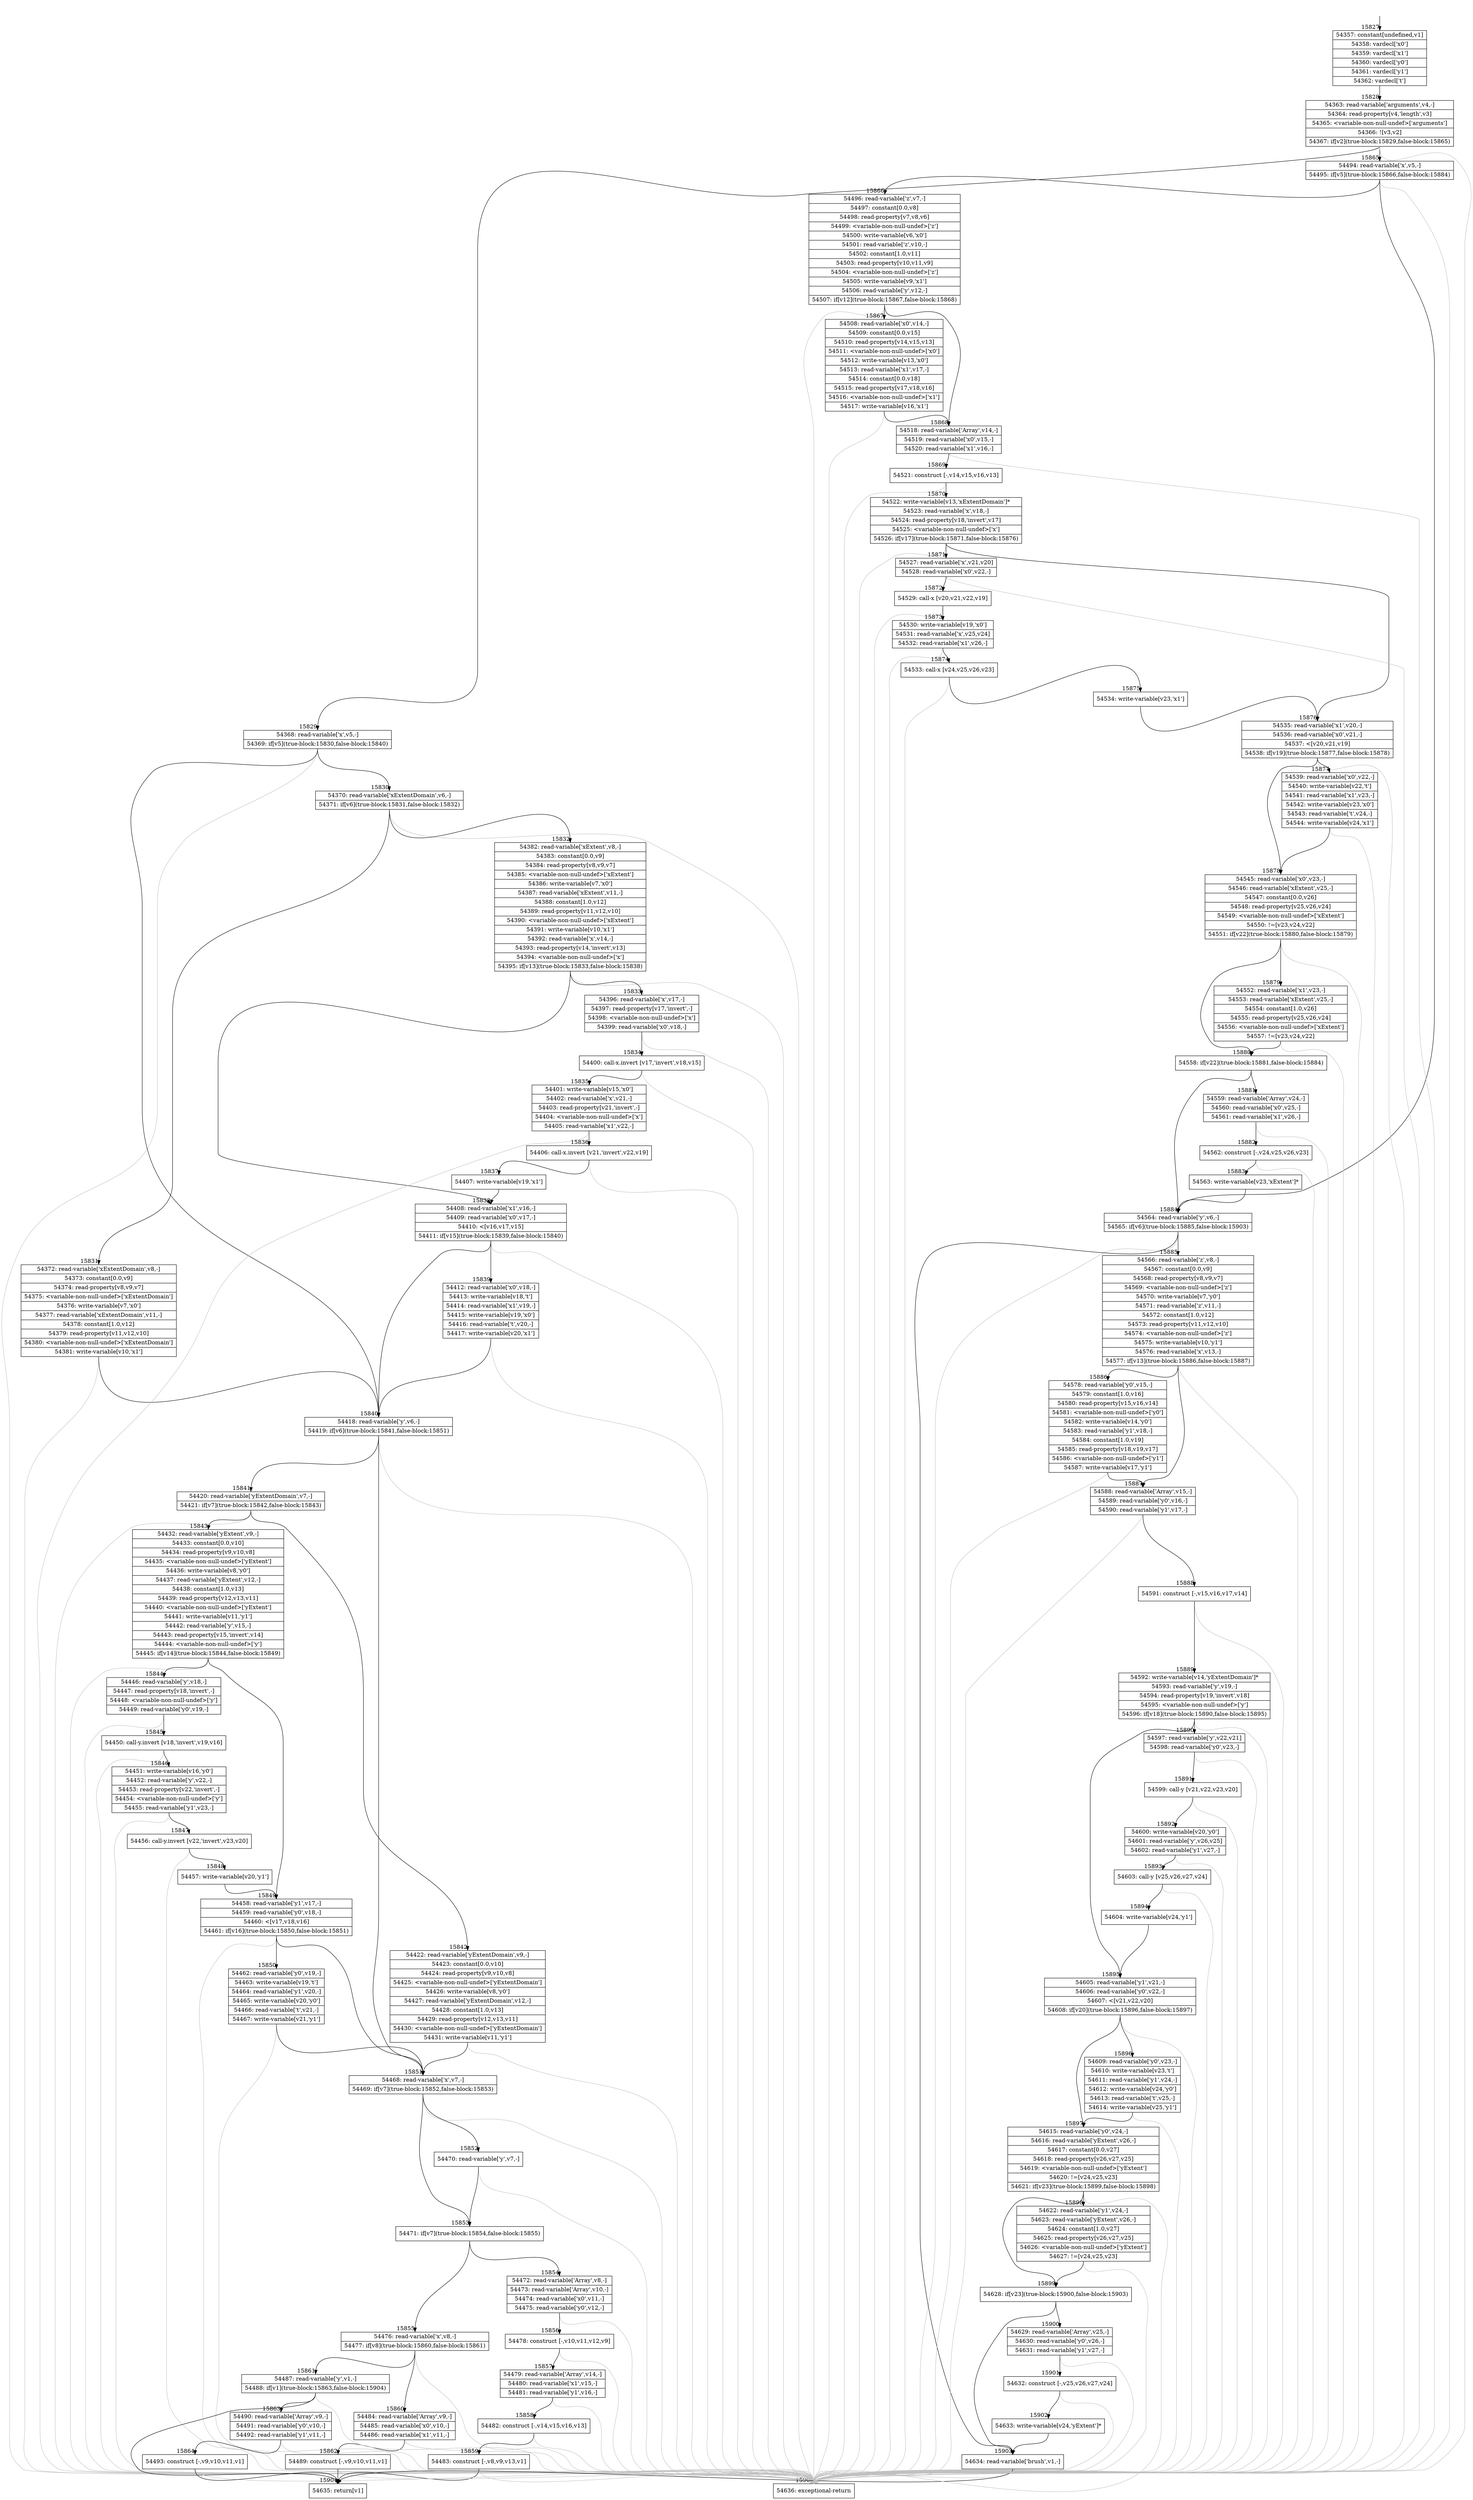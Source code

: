 digraph {
rankdir="TD"
BB_entry1456[shape=none,label=""];
BB_entry1456 -> BB15827 [tailport=s, headport=n, headlabel="    15827"]
BB15827 [shape=record label="{54357: constant[undefined,v1]|54358: vardecl['x0']|54359: vardecl['x1']|54360: vardecl['y0']|54361: vardecl['y1']|54362: vardecl['t']}" ] 
BB15827 -> BB15828 [tailport=s, headport=n, headlabel="      15828"]
BB15828 [shape=record label="{54363: read-variable['arguments',v4,-]|54364: read-property[v4,'length',v3]|54365: \<variable-non-null-undef\>['arguments']|54366: ![v3,v2]|54367: if[v2](true-block:15829,false-block:15865)}" ] 
BB15828 -> BB15829 [tailport=s, headport=n, headlabel="      15829"]
BB15828 -> BB15865 [tailport=s, headport=n, headlabel="      15865"]
BB15828 -> BB15905 [tailport=s, headport=n, color=gray, headlabel="      15905"]
BB15829 [shape=record label="{54368: read-variable['x',v5,-]|54369: if[v5](true-block:15830,false-block:15840)}" ] 
BB15829 -> BB15830 [tailport=s, headport=n, headlabel="      15830"]
BB15829 -> BB15840 [tailport=s, headport=n, headlabel="      15840"]
BB15829 -> BB15905 [tailport=s, headport=n, color=gray]
BB15830 [shape=record label="{54370: read-variable['xExtentDomain',v6,-]|54371: if[v6](true-block:15831,false-block:15832)}" ] 
BB15830 -> BB15831 [tailport=s, headport=n, headlabel="      15831"]
BB15830 -> BB15832 [tailport=s, headport=n, headlabel="      15832"]
BB15830 -> BB15905 [tailport=s, headport=n, color=gray]
BB15831 [shape=record label="{54372: read-variable['xExtentDomain',v8,-]|54373: constant[0.0,v9]|54374: read-property[v8,v9,v7]|54375: \<variable-non-null-undef\>['xExtentDomain']|54376: write-variable[v7,'x0']|54377: read-variable['xExtentDomain',v11,-]|54378: constant[1.0,v12]|54379: read-property[v11,v12,v10]|54380: \<variable-non-null-undef\>['xExtentDomain']|54381: write-variable[v10,'x1']}" ] 
BB15831 -> BB15840 [tailport=s, headport=n]
BB15831 -> BB15905 [tailport=s, headport=n, color=gray]
BB15832 [shape=record label="{54382: read-variable['xExtent',v8,-]|54383: constant[0.0,v9]|54384: read-property[v8,v9,v7]|54385: \<variable-non-null-undef\>['xExtent']|54386: write-variable[v7,'x0']|54387: read-variable['xExtent',v11,-]|54388: constant[1.0,v12]|54389: read-property[v11,v12,v10]|54390: \<variable-non-null-undef\>['xExtent']|54391: write-variable[v10,'x1']|54392: read-variable['x',v14,-]|54393: read-property[v14,'invert',v13]|54394: \<variable-non-null-undef\>['x']|54395: if[v13](true-block:15833,false-block:15838)}" ] 
BB15832 -> BB15833 [tailport=s, headport=n, headlabel="      15833"]
BB15832 -> BB15838 [tailport=s, headport=n, headlabel="      15838"]
BB15832 -> BB15905 [tailport=s, headport=n, color=gray]
BB15833 [shape=record label="{54396: read-variable['x',v17,-]|54397: read-property[v17,'invert',-]|54398: \<variable-non-null-undef\>['x']|54399: read-variable['x0',v18,-]}" ] 
BB15833 -> BB15834 [tailport=s, headport=n, headlabel="      15834"]
BB15833 -> BB15905 [tailport=s, headport=n, color=gray]
BB15834 [shape=record label="{54400: call-x.invert [v17,'invert',v18,v15]}" ] 
BB15834 -> BB15835 [tailport=s, headport=n, headlabel="      15835"]
BB15834 -> BB15905 [tailport=s, headport=n, color=gray]
BB15835 [shape=record label="{54401: write-variable[v15,'x0']|54402: read-variable['x',v21,-]|54403: read-property[v21,'invert',-]|54404: \<variable-non-null-undef\>['x']|54405: read-variable['x1',v22,-]}" ] 
BB15835 -> BB15836 [tailport=s, headport=n, headlabel="      15836"]
BB15835 -> BB15905 [tailport=s, headport=n, color=gray]
BB15836 [shape=record label="{54406: call-x.invert [v21,'invert',v22,v19]}" ] 
BB15836 -> BB15837 [tailport=s, headport=n, headlabel="      15837"]
BB15836 -> BB15905 [tailport=s, headport=n, color=gray]
BB15837 [shape=record label="{54407: write-variable[v19,'x1']}" ] 
BB15837 -> BB15838 [tailport=s, headport=n]
BB15838 [shape=record label="{54408: read-variable['x1',v16,-]|54409: read-variable['x0',v17,-]|54410: \<[v16,v17,v15]|54411: if[v15](true-block:15839,false-block:15840)}" ] 
BB15838 -> BB15839 [tailport=s, headport=n, headlabel="      15839"]
BB15838 -> BB15840 [tailport=s, headport=n]
BB15838 -> BB15905 [tailport=s, headport=n, color=gray]
BB15839 [shape=record label="{54412: read-variable['x0',v18,-]|54413: write-variable[v18,'t']|54414: read-variable['x1',v19,-]|54415: write-variable[v19,'x0']|54416: read-variable['t',v20,-]|54417: write-variable[v20,'x1']}" ] 
BB15839 -> BB15840 [tailport=s, headport=n]
BB15839 -> BB15905 [tailport=s, headport=n, color=gray]
BB15840 [shape=record label="{54418: read-variable['y',v6,-]|54419: if[v6](true-block:15841,false-block:15851)}" ] 
BB15840 -> BB15841 [tailport=s, headport=n, headlabel="      15841"]
BB15840 -> BB15851 [tailport=s, headport=n, headlabel="      15851"]
BB15840 -> BB15905 [tailport=s, headport=n, color=gray]
BB15841 [shape=record label="{54420: read-variable['yExtentDomain',v7,-]|54421: if[v7](true-block:15842,false-block:15843)}" ] 
BB15841 -> BB15842 [tailport=s, headport=n, headlabel="      15842"]
BB15841 -> BB15843 [tailport=s, headport=n, headlabel="      15843"]
BB15841 -> BB15905 [tailport=s, headport=n, color=gray]
BB15842 [shape=record label="{54422: read-variable['yExtentDomain',v9,-]|54423: constant[0.0,v10]|54424: read-property[v9,v10,v8]|54425: \<variable-non-null-undef\>['yExtentDomain']|54426: write-variable[v8,'y0']|54427: read-variable['yExtentDomain',v12,-]|54428: constant[1.0,v13]|54429: read-property[v12,v13,v11]|54430: \<variable-non-null-undef\>['yExtentDomain']|54431: write-variable[v11,'y1']}" ] 
BB15842 -> BB15851 [tailport=s, headport=n]
BB15842 -> BB15905 [tailport=s, headport=n, color=gray]
BB15843 [shape=record label="{54432: read-variable['yExtent',v9,-]|54433: constant[0.0,v10]|54434: read-property[v9,v10,v8]|54435: \<variable-non-null-undef\>['yExtent']|54436: write-variable[v8,'y0']|54437: read-variable['yExtent',v12,-]|54438: constant[1.0,v13]|54439: read-property[v12,v13,v11]|54440: \<variable-non-null-undef\>['yExtent']|54441: write-variable[v11,'y1']|54442: read-variable['y',v15,-]|54443: read-property[v15,'invert',v14]|54444: \<variable-non-null-undef\>['y']|54445: if[v14](true-block:15844,false-block:15849)}" ] 
BB15843 -> BB15844 [tailport=s, headport=n, headlabel="      15844"]
BB15843 -> BB15849 [tailport=s, headport=n, headlabel="      15849"]
BB15843 -> BB15905 [tailport=s, headport=n, color=gray]
BB15844 [shape=record label="{54446: read-variable['y',v18,-]|54447: read-property[v18,'invert',-]|54448: \<variable-non-null-undef\>['y']|54449: read-variable['y0',v19,-]}" ] 
BB15844 -> BB15845 [tailport=s, headport=n, headlabel="      15845"]
BB15844 -> BB15905 [tailport=s, headport=n, color=gray]
BB15845 [shape=record label="{54450: call-y.invert [v18,'invert',v19,v16]}" ] 
BB15845 -> BB15846 [tailport=s, headport=n, headlabel="      15846"]
BB15845 -> BB15905 [tailport=s, headport=n, color=gray]
BB15846 [shape=record label="{54451: write-variable[v16,'y0']|54452: read-variable['y',v22,-]|54453: read-property[v22,'invert',-]|54454: \<variable-non-null-undef\>['y']|54455: read-variable['y1',v23,-]}" ] 
BB15846 -> BB15847 [tailport=s, headport=n, headlabel="      15847"]
BB15846 -> BB15905 [tailport=s, headport=n, color=gray]
BB15847 [shape=record label="{54456: call-y.invert [v22,'invert',v23,v20]}" ] 
BB15847 -> BB15848 [tailport=s, headport=n, headlabel="      15848"]
BB15847 -> BB15905 [tailport=s, headport=n, color=gray]
BB15848 [shape=record label="{54457: write-variable[v20,'y1']}" ] 
BB15848 -> BB15849 [tailport=s, headport=n]
BB15849 [shape=record label="{54458: read-variable['y1',v17,-]|54459: read-variable['y0',v18,-]|54460: \<[v17,v18,v16]|54461: if[v16](true-block:15850,false-block:15851)}" ] 
BB15849 -> BB15850 [tailport=s, headport=n, headlabel="      15850"]
BB15849 -> BB15851 [tailport=s, headport=n]
BB15849 -> BB15905 [tailport=s, headport=n, color=gray]
BB15850 [shape=record label="{54462: read-variable['y0',v19,-]|54463: write-variable[v19,'t']|54464: read-variable['y1',v20,-]|54465: write-variable[v20,'y0']|54466: read-variable['t',v21,-]|54467: write-variable[v21,'y1']}" ] 
BB15850 -> BB15851 [tailport=s, headport=n]
BB15850 -> BB15905 [tailport=s, headport=n, color=gray]
BB15851 [shape=record label="{54468: read-variable['x',v7,-]|54469: if[v7](true-block:15852,false-block:15853)}" ] 
BB15851 -> BB15853 [tailport=s, headport=n, headlabel="      15853"]
BB15851 -> BB15852 [tailport=s, headport=n, headlabel="      15852"]
BB15851 -> BB15905 [tailport=s, headport=n, color=gray]
BB15852 [shape=record label="{54470: read-variable['y',v7,-]}" ] 
BB15852 -> BB15853 [tailport=s, headport=n]
BB15852 -> BB15905 [tailport=s, headport=n, color=gray]
BB15853 [shape=record label="{54471: if[v7](true-block:15854,false-block:15855)}" ] 
BB15853 -> BB15854 [tailport=s, headport=n, headlabel="      15854"]
BB15853 -> BB15855 [tailport=s, headport=n, headlabel="      15855"]
BB15854 [shape=record label="{54472: read-variable['Array',v8,-]|54473: read-variable['Array',v10,-]|54474: read-variable['x0',v11,-]|54475: read-variable['y0',v12,-]}" ] 
BB15854 -> BB15856 [tailport=s, headport=n, headlabel="      15856"]
BB15854 -> BB15905 [tailport=s, headport=n, color=gray]
BB15855 [shape=record label="{54476: read-variable['x',v8,-]|54477: if[v8](true-block:15860,false-block:15861)}" ] 
BB15855 -> BB15860 [tailport=s, headport=n, headlabel="      15860"]
BB15855 -> BB15861 [tailport=s, headport=n, headlabel="      15861"]
BB15855 -> BB15905 [tailport=s, headport=n, color=gray]
BB15856 [shape=record label="{54478: construct [-,v10,v11,v12,v9]}" ] 
BB15856 -> BB15857 [tailport=s, headport=n, headlabel="      15857"]
BB15856 -> BB15905 [tailport=s, headport=n, color=gray]
BB15857 [shape=record label="{54479: read-variable['Array',v14,-]|54480: read-variable['x1',v15,-]|54481: read-variable['y1',v16,-]}" ] 
BB15857 -> BB15858 [tailport=s, headport=n, headlabel="      15858"]
BB15857 -> BB15905 [tailport=s, headport=n, color=gray]
BB15858 [shape=record label="{54482: construct [-,v14,v15,v16,v13]}" ] 
BB15858 -> BB15859 [tailport=s, headport=n, headlabel="      15859"]
BB15858 -> BB15905 [tailport=s, headport=n, color=gray]
BB15859 [shape=record label="{54483: construct [-,v8,v9,v13,v1]}" ] 
BB15859 -> BB15904 [tailport=s, headport=n, headlabel="      15904"]
BB15859 -> BB15905 [tailport=s, headport=n, color=gray]
BB15860 [shape=record label="{54484: read-variable['Array',v9,-]|54485: read-variable['x0',v10,-]|54486: read-variable['x1',v11,-]}" ] 
BB15860 -> BB15862 [tailport=s, headport=n, headlabel="      15862"]
BB15860 -> BB15905 [tailport=s, headport=n, color=gray]
BB15861 [shape=record label="{54487: read-variable['y',v1,-]|54488: if[v1](true-block:15863,false-block:15904)}" ] 
BB15861 -> BB15904 [tailport=s, headport=n]
BB15861 -> BB15863 [tailport=s, headport=n, headlabel="      15863"]
BB15861 -> BB15905 [tailport=s, headport=n, color=gray]
BB15862 [shape=record label="{54489: construct [-,v9,v10,v11,v1]}" ] 
BB15862 -> BB15904 [tailport=s, headport=n]
BB15862 -> BB15905 [tailport=s, headport=n, color=gray]
BB15863 [shape=record label="{54490: read-variable['Array',v9,-]|54491: read-variable['y0',v10,-]|54492: read-variable['y1',v11,-]}" ] 
BB15863 -> BB15864 [tailport=s, headport=n, headlabel="      15864"]
BB15863 -> BB15905 [tailport=s, headport=n, color=gray]
BB15864 [shape=record label="{54493: construct [-,v9,v10,v11,v1]}" ] 
BB15864 -> BB15904 [tailport=s, headport=n]
BB15864 -> BB15905 [tailport=s, headport=n, color=gray]
BB15865 [shape=record label="{54494: read-variable['x',v5,-]|54495: if[v5](true-block:15866,false-block:15884)}" ] 
BB15865 -> BB15866 [tailport=s, headport=n, headlabel="      15866"]
BB15865 -> BB15884 [tailport=s, headport=n, headlabel="      15884"]
BB15865 -> BB15905 [tailport=s, headport=n, color=gray]
BB15866 [shape=record label="{54496: read-variable['z',v7,-]|54497: constant[0.0,v8]|54498: read-property[v7,v8,v6]|54499: \<variable-non-null-undef\>['z']|54500: write-variable[v6,'x0']|54501: read-variable['z',v10,-]|54502: constant[1.0,v11]|54503: read-property[v10,v11,v9]|54504: \<variable-non-null-undef\>['z']|54505: write-variable[v9,'x1']|54506: read-variable['y',v12,-]|54507: if[v12](true-block:15867,false-block:15868)}" ] 
BB15866 -> BB15867 [tailport=s, headport=n, headlabel="      15867"]
BB15866 -> BB15868 [tailport=s, headport=n, headlabel="      15868"]
BB15866 -> BB15905 [tailport=s, headport=n, color=gray]
BB15867 [shape=record label="{54508: read-variable['x0',v14,-]|54509: constant[0.0,v15]|54510: read-property[v14,v15,v13]|54511: \<variable-non-null-undef\>['x0']|54512: write-variable[v13,'x0']|54513: read-variable['x1',v17,-]|54514: constant[0.0,v18]|54515: read-property[v17,v18,v16]|54516: \<variable-non-null-undef\>['x1']|54517: write-variable[v16,'x1']}" ] 
BB15867 -> BB15868 [tailport=s, headport=n]
BB15867 -> BB15905 [tailport=s, headport=n, color=gray]
BB15868 [shape=record label="{54518: read-variable['Array',v14,-]|54519: read-variable['x0',v15,-]|54520: read-variable['x1',v16,-]}" ] 
BB15868 -> BB15869 [tailport=s, headport=n, headlabel="      15869"]
BB15868 -> BB15905 [tailport=s, headport=n, color=gray]
BB15869 [shape=record label="{54521: construct [-,v14,v15,v16,v13]}" ] 
BB15869 -> BB15870 [tailport=s, headport=n, headlabel="      15870"]
BB15869 -> BB15905 [tailport=s, headport=n, color=gray]
BB15870 [shape=record label="{54522: write-variable[v13,'xExtentDomain']*|54523: read-variable['x',v18,-]|54524: read-property[v18,'invert',v17]|54525: \<variable-non-null-undef\>['x']|54526: if[v17](true-block:15871,false-block:15876)}" ] 
BB15870 -> BB15871 [tailport=s, headport=n, headlabel="      15871"]
BB15870 -> BB15876 [tailport=s, headport=n, headlabel="      15876"]
BB15870 -> BB15905 [tailport=s, headport=n, color=gray]
BB15871 [shape=record label="{54527: read-variable['x',v21,v20]|54528: read-variable['x0',v22,-]}" ] 
BB15871 -> BB15872 [tailport=s, headport=n, headlabel="      15872"]
BB15871 -> BB15905 [tailport=s, headport=n, color=gray]
BB15872 [shape=record label="{54529: call-x [v20,v21,v22,v19]}" ] 
BB15872 -> BB15873 [tailport=s, headport=n, headlabel="      15873"]
BB15872 -> BB15905 [tailport=s, headport=n, color=gray]
BB15873 [shape=record label="{54530: write-variable[v19,'x0']|54531: read-variable['x',v25,v24]|54532: read-variable['x1',v26,-]}" ] 
BB15873 -> BB15874 [tailport=s, headport=n, headlabel="      15874"]
BB15873 -> BB15905 [tailport=s, headport=n, color=gray]
BB15874 [shape=record label="{54533: call-x [v24,v25,v26,v23]}" ] 
BB15874 -> BB15875 [tailport=s, headport=n, headlabel="      15875"]
BB15874 -> BB15905 [tailport=s, headport=n, color=gray]
BB15875 [shape=record label="{54534: write-variable[v23,'x1']}" ] 
BB15875 -> BB15876 [tailport=s, headport=n]
BB15876 [shape=record label="{54535: read-variable['x1',v20,-]|54536: read-variable['x0',v21,-]|54537: \<[v20,v21,v19]|54538: if[v19](true-block:15877,false-block:15878)}" ] 
BB15876 -> BB15877 [tailport=s, headport=n, headlabel="      15877"]
BB15876 -> BB15878 [tailport=s, headport=n, headlabel="      15878"]
BB15876 -> BB15905 [tailport=s, headport=n, color=gray]
BB15877 [shape=record label="{54539: read-variable['x0',v22,-]|54540: write-variable[v22,'t']|54541: read-variable['x1',v23,-]|54542: write-variable[v23,'x0']|54543: read-variable['t',v24,-]|54544: write-variable[v24,'x1']}" ] 
BB15877 -> BB15878 [tailport=s, headport=n]
BB15877 -> BB15905 [tailport=s, headport=n, color=gray]
BB15878 [shape=record label="{54545: read-variable['x0',v23,-]|54546: read-variable['xExtent',v25,-]|54547: constant[0.0,v26]|54548: read-property[v25,v26,v24]|54549: \<variable-non-null-undef\>['xExtent']|54550: !=[v23,v24,v22]|54551: if[v22](true-block:15880,false-block:15879)}" ] 
BB15878 -> BB15880 [tailport=s, headport=n, headlabel="      15880"]
BB15878 -> BB15879 [tailport=s, headport=n, headlabel="      15879"]
BB15878 -> BB15905 [tailport=s, headport=n, color=gray]
BB15879 [shape=record label="{54552: read-variable['x1',v23,-]|54553: read-variable['xExtent',v25,-]|54554: constant[1.0,v26]|54555: read-property[v25,v26,v24]|54556: \<variable-non-null-undef\>['xExtent']|54557: !=[v23,v24,v22]}" ] 
BB15879 -> BB15880 [tailport=s, headport=n]
BB15879 -> BB15905 [tailport=s, headport=n, color=gray]
BB15880 [shape=record label="{54558: if[v22](true-block:15881,false-block:15884)}" ] 
BB15880 -> BB15881 [tailport=s, headport=n, headlabel="      15881"]
BB15880 -> BB15884 [tailport=s, headport=n]
BB15881 [shape=record label="{54559: read-variable['Array',v24,-]|54560: read-variable['x0',v25,-]|54561: read-variable['x1',v26,-]}" ] 
BB15881 -> BB15882 [tailport=s, headport=n, headlabel="      15882"]
BB15881 -> BB15905 [tailport=s, headport=n, color=gray]
BB15882 [shape=record label="{54562: construct [-,v24,v25,v26,v23]}" ] 
BB15882 -> BB15883 [tailport=s, headport=n, headlabel="      15883"]
BB15882 -> BB15905 [tailport=s, headport=n, color=gray]
BB15883 [shape=record label="{54563: write-variable[v23,'xExtent']*}" ] 
BB15883 -> BB15884 [tailport=s, headport=n]
BB15884 [shape=record label="{54564: read-variable['y',v6,-]|54565: if[v6](true-block:15885,false-block:15903)}" ] 
BB15884 -> BB15885 [tailport=s, headport=n, headlabel="      15885"]
BB15884 -> BB15903 [tailport=s, headport=n, headlabel="      15903"]
BB15884 -> BB15905 [tailport=s, headport=n, color=gray]
BB15885 [shape=record label="{54566: read-variable['z',v8,-]|54567: constant[0.0,v9]|54568: read-property[v8,v9,v7]|54569: \<variable-non-null-undef\>['z']|54570: write-variable[v7,'y0']|54571: read-variable['z',v11,-]|54572: constant[1.0,v12]|54573: read-property[v11,v12,v10]|54574: \<variable-non-null-undef\>['z']|54575: write-variable[v10,'y1']|54576: read-variable['x',v13,-]|54577: if[v13](true-block:15886,false-block:15887)}" ] 
BB15885 -> BB15886 [tailport=s, headport=n, headlabel="      15886"]
BB15885 -> BB15887 [tailport=s, headport=n, headlabel="      15887"]
BB15885 -> BB15905 [tailport=s, headport=n, color=gray]
BB15886 [shape=record label="{54578: read-variable['y0',v15,-]|54579: constant[1.0,v16]|54580: read-property[v15,v16,v14]|54581: \<variable-non-null-undef\>['y0']|54582: write-variable[v14,'y0']|54583: read-variable['y1',v18,-]|54584: constant[1.0,v19]|54585: read-property[v18,v19,v17]|54586: \<variable-non-null-undef\>['y1']|54587: write-variable[v17,'y1']}" ] 
BB15886 -> BB15887 [tailport=s, headport=n]
BB15886 -> BB15905 [tailport=s, headport=n, color=gray]
BB15887 [shape=record label="{54588: read-variable['Array',v15,-]|54589: read-variable['y0',v16,-]|54590: read-variable['y1',v17,-]}" ] 
BB15887 -> BB15888 [tailport=s, headport=n, headlabel="      15888"]
BB15887 -> BB15905 [tailport=s, headport=n, color=gray]
BB15888 [shape=record label="{54591: construct [-,v15,v16,v17,v14]}" ] 
BB15888 -> BB15889 [tailport=s, headport=n, headlabel="      15889"]
BB15888 -> BB15905 [tailport=s, headport=n, color=gray]
BB15889 [shape=record label="{54592: write-variable[v14,'yExtentDomain']*|54593: read-variable['y',v19,-]|54594: read-property[v19,'invert',v18]|54595: \<variable-non-null-undef\>['y']|54596: if[v18](true-block:15890,false-block:15895)}" ] 
BB15889 -> BB15890 [tailport=s, headport=n, headlabel="      15890"]
BB15889 -> BB15895 [tailport=s, headport=n, headlabel="      15895"]
BB15889 -> BB15905 [tailport=s, headport=n, color=gray]
BB15890 [shape=record label="{54597: read-variable['y',v22,v21]|54598: read-variable['y0',v23,-]}" ] 
BB15890 -> BB15891 [tailport=s, headport=n, headlabel="      15891"]
BB15890 -> BB15905 [tailport=s, headport=n, color=gray]
BB15891 [shape=record label="{54599: call-y [v21,v22,v23,v20]}" ] 
BB15891 -> BB15892 [tailport=s, headport=n, headlabel="      15892"]
BB15891 -> BB15905 [tailport=s, headport=n, color=gray]
BB15892 [shape=record label="{54600: write-variable[v20,'y0']|54601: read-variable['y',v26,v25]|54602: read-variable['y1',v27,-]}" ] 
BB15892 -> BB15893 [tailport=s, headport=n, headlabel="      15893"]
BB15892 -> BB15905 [tailport=s, headport=n, color=gray]
BB15893 [shape=record label="{54603: call-y [v25,v26,v27,v24]}" ] 
BB15893 -> BB15894 [tailport=s, headport=n, headlabel="      15894"]
BB15893 -> BB15905 [tailport=s, headport=n, color=gray]
BB15894 [shape=record label="{54604: write-variable[v24,'y1']}" ] 
BB15894 -> BB15895 [tailport=s, headport=n]
BB15895 [shape=record label="{54605: read-variable['y1',v21,-]|54606: read-variable['y0',v22,-]|54607: \<[v21,v22,v20]|54608: if[v20](true-block:15896,false-block:15897)}" ] 
BB15895 -> BB15896 [tailport=s, headport=n, headlabel="      15896"]
BB15895 -> BB15897 [tailport=s, headport=n, headlabel="      15897"]
BB15895 -> BB15905 [tailport=s, headport=n, color=gray]
BB15896 [shape=record label="{54609: read-variable['y0',v23,-]|54610: write-variable[v23,'t']|54611: read-variable['y1',v24,-]|54612: write-variable[v24,'y0']|54613: read-variable['t',v25,-]|54614: write-variable[v25,'y1']}" ] 
BB15896 -> BB15897 [tailport=s, headport=n]
BB15896 -> BB15905 [tailport=s, headport=n, color=gray]
BB15897 [shape=record label="{54615: read-variable['y0',v24,-]|54616: read-variable['yExtent',v26,-]|54617: constant[0.0,v27]|54618: read-property[v26,v27,v25]|54619: \<variable-non-null-undef\>['yExtent']|54620: !=[v24,v25,v23]|54621: if[v23](true-block:15899,false-block:15898)}" ] 
BB15897 -> BB15899 [tailport=s, headport=n, headlabel="      15899"]
BB15897 -> BB15898 [tailport=s, headport=n, headlabel="      15898"]
BB15897 -> BB15905 [tailport=s, headport=n, color=gray]
BB15898 [shape=record label="{54622: read-variable['y1',v24,-]|54623: read-variable['yExtent',v26,-]|54624: constant[1.0,v27]|54625: read-property[v26,v27,v25]|54626: \<variable-non-null-undef\>['yExtent']|54627: !=[v24,v25,v23]}" ] 
BB15898 -> BB15899 [tailport=s, headport=n]
BB15898 -> BB15905 [tailport=s, headport=n, color=gray]
BB15899 [shape=record label="{54628: if[v23](true-block:15900,false-block:15903)}" ] 
BB15899 -> BB15900 [tailport=s, headport=n, headlabel="      15900"]
BB15899 -> BB15903 [tailport=s, headport=n]
BB15900 [shape=record label="{54629: read-variable['Array',v25,-]|54630: read-variable['y0',v26,-]|54631: read-variable['y1',v27,-]}" ] 
BB15900 -> BB15901 [tailport=s, headport=n, headlabel="      15901"]
BB15900 -> BB15905 [tailport=s, headport=n, color=gray]
BB15901 [shape=record label="{54632: construct [-,v25,v26,v27,v24]}" ] 
BB15901 -> BB15902 [tailport=s, headport=n, headlabel="      15902"]
BB15901 -> BB15905 [tailport=s, headport=n, color=gray]
BB15902 [shape=record label="{54633: write-variable[v24,'yExtent']*}" ] 
BB15902 -> BB15903 [tailport=s, headport=n]
BB15903 [shape=record label="{54634: read-variable['brush',v1,-]}" ] 
BB15903 -> BB15904 [tailport=s, headport=n]
BB15903 -> BB15905 [tailport=s, headport=n, color=gray]
BB15904 [shape=record label="{54635: return[v1]}" ] 
BB15905 [shape=record label="{54636: exceptional-return}" ] 
//#$~ 9303
}
